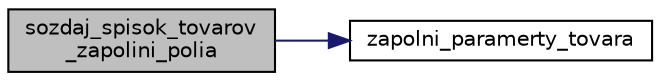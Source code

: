 digraph "sozdaj_spisok_tovarov_zapolini_polia"
{
 // LATEX_PDF_SIZE
  edge [fontname="Helvetica",fontsize="10",labelfontname="Helvetica",labelfontsize="10"];
  node [fontname="Helvetica",fontsize="10",shape=record];
  rankdir="LR";
  Node1 [label="sozdaj_spisok_tovarov\l_zapolini_polia",height=0.2,width=0.4,color="black", fillcolor="grey75", style="filled", fontcolor="black",tooltip=" "];
  Node1 -> Node2 [color="midnightblue",fontsize="10",style="solid",fontname="Helvetica"];
  Node2 [label="zapolni_paramerty_tovara",height=0.2,width=0.4,color="black", fillcolor="white", style="filled",URL="$d9/df5/namespaceexecute__products.html#ac8544c9ef86a7b77b89256a4fbcc37cc",tooltip=" "];
}
